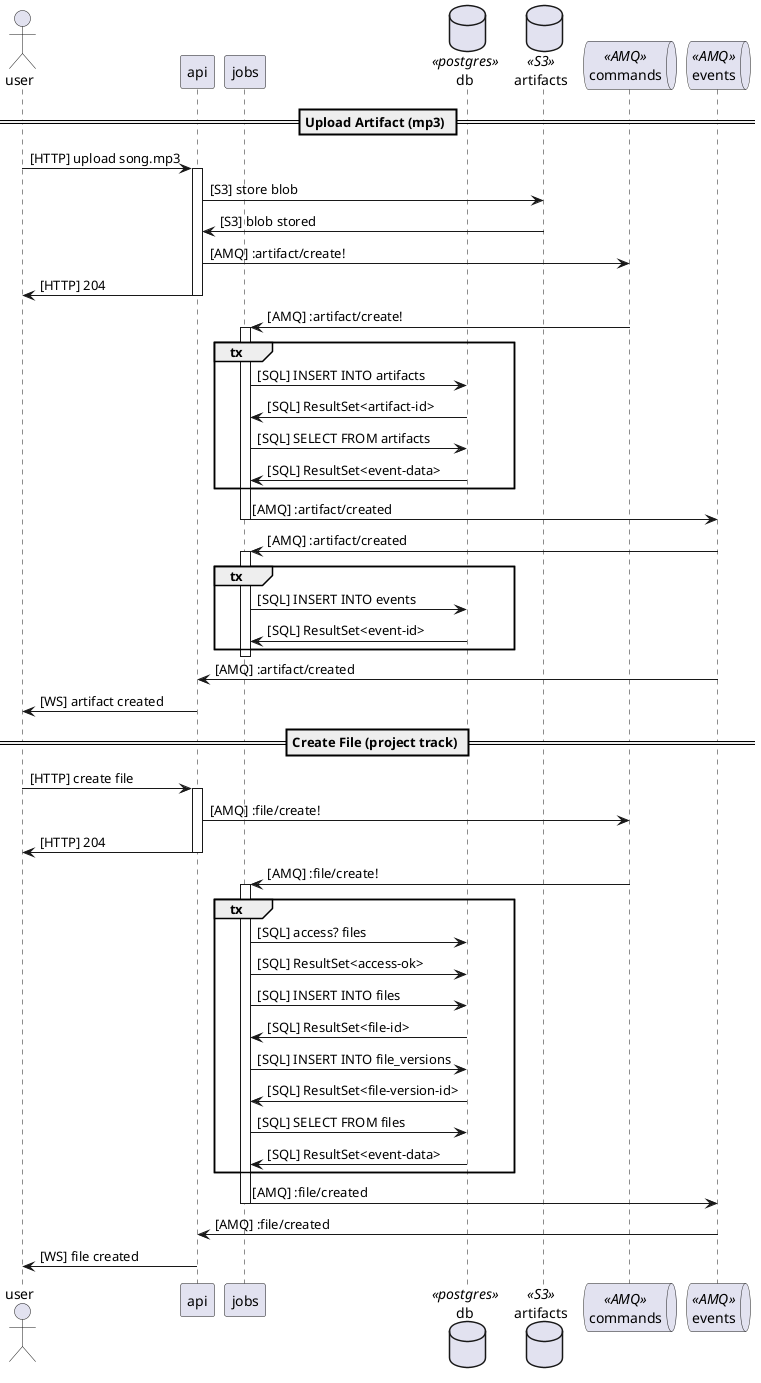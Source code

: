 @startuml
hide circle
skinparam linetype ortho

actor user
participant api
participant jobs
database db <<postgres>>
database artifacts as s3 <<S3>>
queue commands <<AMQ>>
queue events <<AMQ>>

== Upload Artifact (mp3) ==

user -> api: [HTTP] upload song.mp3

activate api
    api -> s3: [S3] store blob
    s3 -> api: [S3] blob stored
    api -> commands: [AMQ] :artifact/create!
    api -> user: [HTTP] 204
deactivate api

commands -> jobs: [AMQ] :artifact/create!

activate jobs
    group tx
        jobs -> db: [SQL] INSERT INTO artifacts
        db -> jobs: [SQL] ResultSet<artifact-id>
        jobs -> db: [SQL] SELECT FROM artifacts
        db -> jobs: [SQL] ResultSet<event-data>
    end
    jobs -> events: [AMQ] :artifact/created
deactivate jobs

events -> jobs: [AMQ] :artifact/created

activate jobs
    group tx
        jobs -> db: [SQL] INSERT INTO events
        db -> jobs: [SQL] ResultSet<event-id>
    end
deactivate jobs

events -> api: [AMQ] :artifact/created
api -> user: [WS] artifact created

== Create File (project track) ==

user -> api: [HTTP] create file

activate api
    api -> commands: [AMQ] :file/create!
    api -> user: [HTTP] 204
deactivate api

commands -> jobs: [AMQ] :file/create!

activate jobs
    group tx
        jobs -> db: [SQL] access? files
        jobs -> db: [SQL] ResultSet<access-ok>
        jobs -> db: [SQL] INSERT INTO files
        db -> jobs: [SQL] ResultSet<file-id>
        jobs -> db: [SQL] INSERT INTO file_versions
        db -> jobs: [SQL] ResultSet<file-version-id>
        jobs -> db: [SQL] SELECT FROM files
        db -> jobs: [SQL] ResultSet<event-data>
    end
    jobs -> events: [AMQ] :file/created
deactivate jobs

events -> api: [AMQ] :file/created
api -> user: [WS] file created

@enduml

